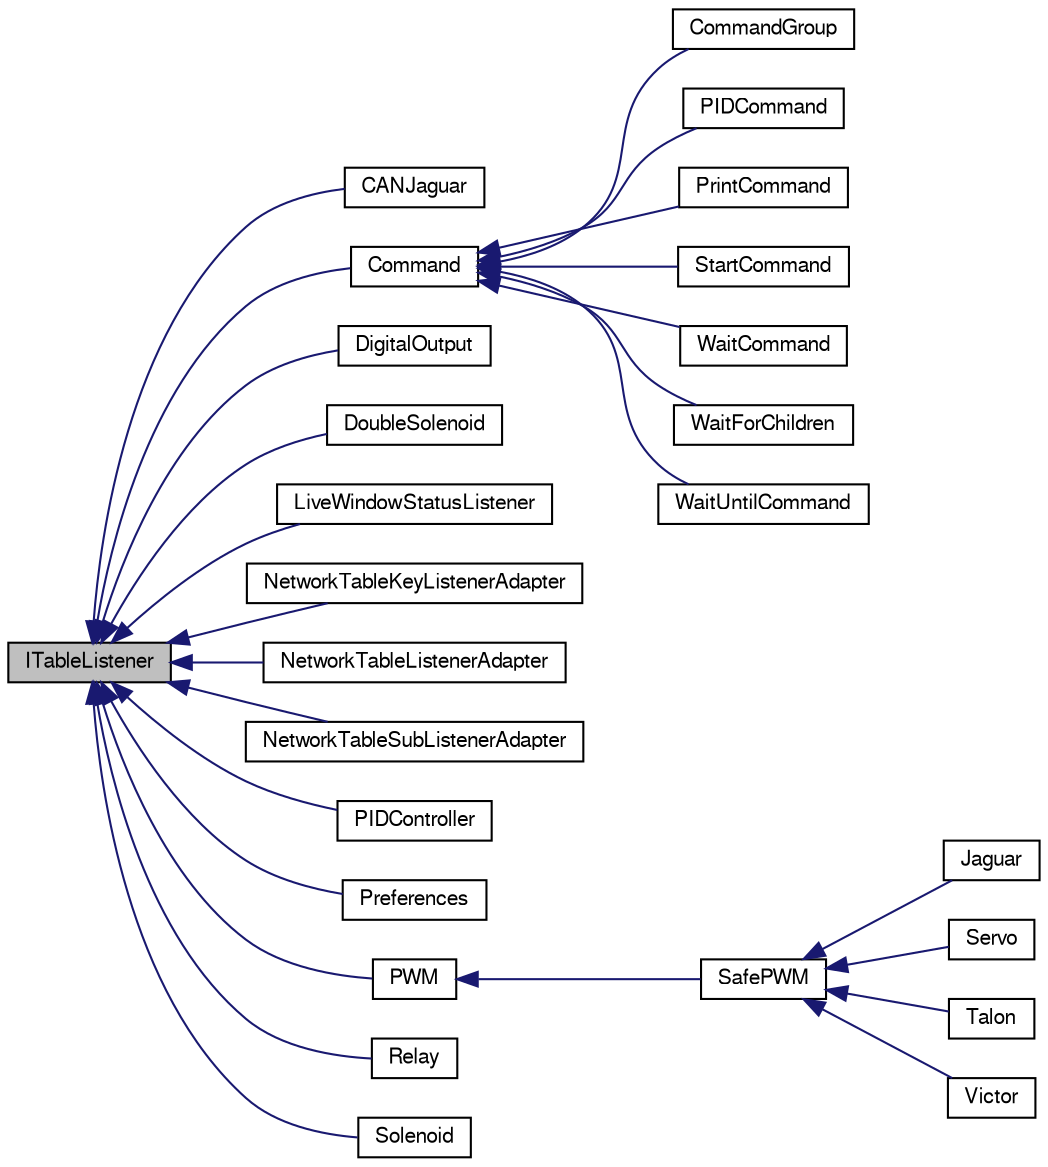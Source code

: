 digraph "ITableListener"
{
  bgcolor="transparent";
  edge [fontname="FreeSans",fontsize="10",labelfontname="FreeSans",labelfontsize="10"];
  node [fontname="FreeSans",fontsize="10",shape=record];
  rankdir="LR";
  Node1 [label="ITableListener",height=0.2,width=0.4,color="black", fillcolor="grey75", style="filled" fontcolor="black"];
  Node1 -> Node2 [dir="back",color="midnightblue",fontsize="10",style="solid",fontname="FreeSans"];
  Node2 [label="CANJaguar",height=0.2,width=0.4,color="black",URL="$class_c_a_n_jaguar.html"];
  Node1 -> Node3 [dir="back",color="midnightblue",fontsize="10",style="solid",fontname="FreeSans"];
  Node3 [label="Command",height=0.2,width=0.4,color="black",URL="$class_command.html"];
  Node3 -> Node4 [dir="back",color="midnightblue",fontsize="10",style="solid",fontname="FreeSans"];
  Node4 [label="CommandGroup",height=0.2,width=0.4,color="black",URL="$class_command_group.html"];
  Node3 -> Node5 [dir="back",color="midnightblue",fontsize="10",style="solid",fontname="FreeSans"];
  Node5 [label="PIDCommand",height=0.2,width=0.4,color="black",URL="$class_p_i_d_command.html"];
  Node3 -> Node6 [dir="back",color="midnightblue",fontsize="10",style="solid",fontname="FreeSans"];
  Node6 [label="PrintCommand",height=0.2,width=0.4,color="black",URL="$class_print_command.html"];
  Node3 -> Node7 [dir="back",color="midnightblue",fontsize="10",style="solid",fontname="FreeSans"];
  Node7 [label="StartCommand",height=0.2,width=0.4,color="black",URL="$class_start_command.html"];
  Node3 -> Node8 [dir="back",color="midnightblue",fontsize="10",style="solid",fontname="FreeSans"];
  Node8 [label="WaitCommand",height=0.2,width=0.4,color="black",URL="$class_wait_command.html"];
  Node3 -> Node9 [dir="back",color="midnightblue",fontsize="10",style="solid",fontname="FreeSans"];
  Node9 [label="WaitForChildren",height=0.2,width=0.4,color="black",URL="$class_wait_for_children.html"];
  Node3 -> Node10 [dir="back",color="midnightblue",fontsize="10",style="solid",fontname="FreeSans"];
  Node10 [label="WaitUntilCommand",height=0.2,width=0.4,color="black",URL="$class_wait_until_command.html"];
  Node1 -> Node11 [dir="back",color="midnightblue",fontsize="10",style="solid",fontname="FreeSans"];
  Node11 [label="DigitalOutput",height=0.2,width=0.4,color="black",URL="$class_digital_output.html"];
  Node1 -> Node12 [dir="back",color="midnightblue",fontsize="10",style="solid",fontname="FreeSans"];
  Node12 [label="DoubleSolenoid",height=0.2,width=0.4,color="black",URL="$class_double_solenoid.html"];
  Node1 -> Node13 [dir="back",color="midnightblue",fontsize="10",style="solid",fontname="FreeSans"];
  Node13 [label="LiveWindowStatusListener",height=0.2,width=0.4,color="black",URL="$class_live_window_status_listener.html"];
  Node1 -> Node14 [dir="back",color="midnightblue",fontsize="10",style="solid",fontname="FreeSans"];
  Node14 [label="NetworkTableKeyListenerAdapter",height=0.2,width=0.4,color="black",URL="$class_network_table_key_listener_adapter.html"];
  Node1 -> Node15 [dir="back",color="midnightblue",fontsize="10",style="solid",fontname="FreeSans"];
  Node15 [label="NetworkTableListenerAdapter",height=0.2,width=0.4,color="black",URL="$class_network_table_listener_adapter.html"];
  Node1 -> Node16 [dir="back",color="midnightblue",fontsize="10",style="solid",fontname="FreeSans"];
  Node16 [label="NetworkTableSubListenerAdapter",height=0.2,width=0.4,color="black",URL="$class_network_table_sub_listener_adapter.html"];
  Node1 -> Node17 [dir="back",color="midnightblue",fontsize="10",style="solid",fontname="FreeSans"];
  Node17 [label="PIDController",height=0.2,width=0.4,color="black",URL="$class_p_i_d_controller.html"];
  Node1 -> Node18 [dir="back",color="midnightblue",fontsize="10",style="solid",fontname="FreeSans"];
  Node18 [label="Preferences",height=0.2,width=0.4,color="black",URL="$class_preferences.html"];
  Node1 -> Node19 [dir="back",color="midnightblue",fontsize="10",style="solid",fontname="FreeSans"];
  Node19 [label="PWM",height=0.2,width=0.4,color="black",URL="$class_p_w_m.html"];
  Node19 -> Node20 [dir="back",color="midnightblue",fontsize="10",style="solid",fontname="FreeSans"];
  Node20 [label="SafePWM",height=0.2,width=0.4,color="black",URL="$class_safe_p_w_m.html"];
  Node20 -> Node21 [dir="back",color="midnightblue",fontsize="10",style="solid",fontname="FreeSans"];
  Node21 [label="Jaguar",height=0.2,width=0.4,color="black",URL="$class_jaguar.html"];
  Node20 -> Node22 [dir="back",color="midnightblue",fontsize="10",style="solid",fontname="FreeSans"];
  Node22 [label="Servo",height=0.2,width=0.4,color="black",URL="$class_servo.html"];
  Node20 -> Node23 [dir="back",color="midnightblue",fontsize="10",style="solid",fontname="FreeSans"];
  Node23 [label="Talon",height=0.2,width=0.4,color="black",URL="$class_talon.html"];
  Node20 -> Node24 [dir="back",color="midnightblue",fontsize="10",style="solid",fontname="FreeSans"];
  Node24 [label="Victor",height=0.2,width=0.4,color="black",URL="$class_victor.html"];
  Node1 -> Node25 [dir="back",color="midnightblue",fontsize="10",style="solid",fontname="FreeSans"];
  Node25 [label="Relay",height=0.2,width=0.4,color="black",URL="$class_relay.html"];
  Node1 -> Node26 [dir="back",color="midnightblue",fontsize="10",style="solid",fontname="FreeSans"];
  Node26 [label="Solenoid",height=0.2,width=0.4,color="black",URL="$class_solenoid.html"];
}

